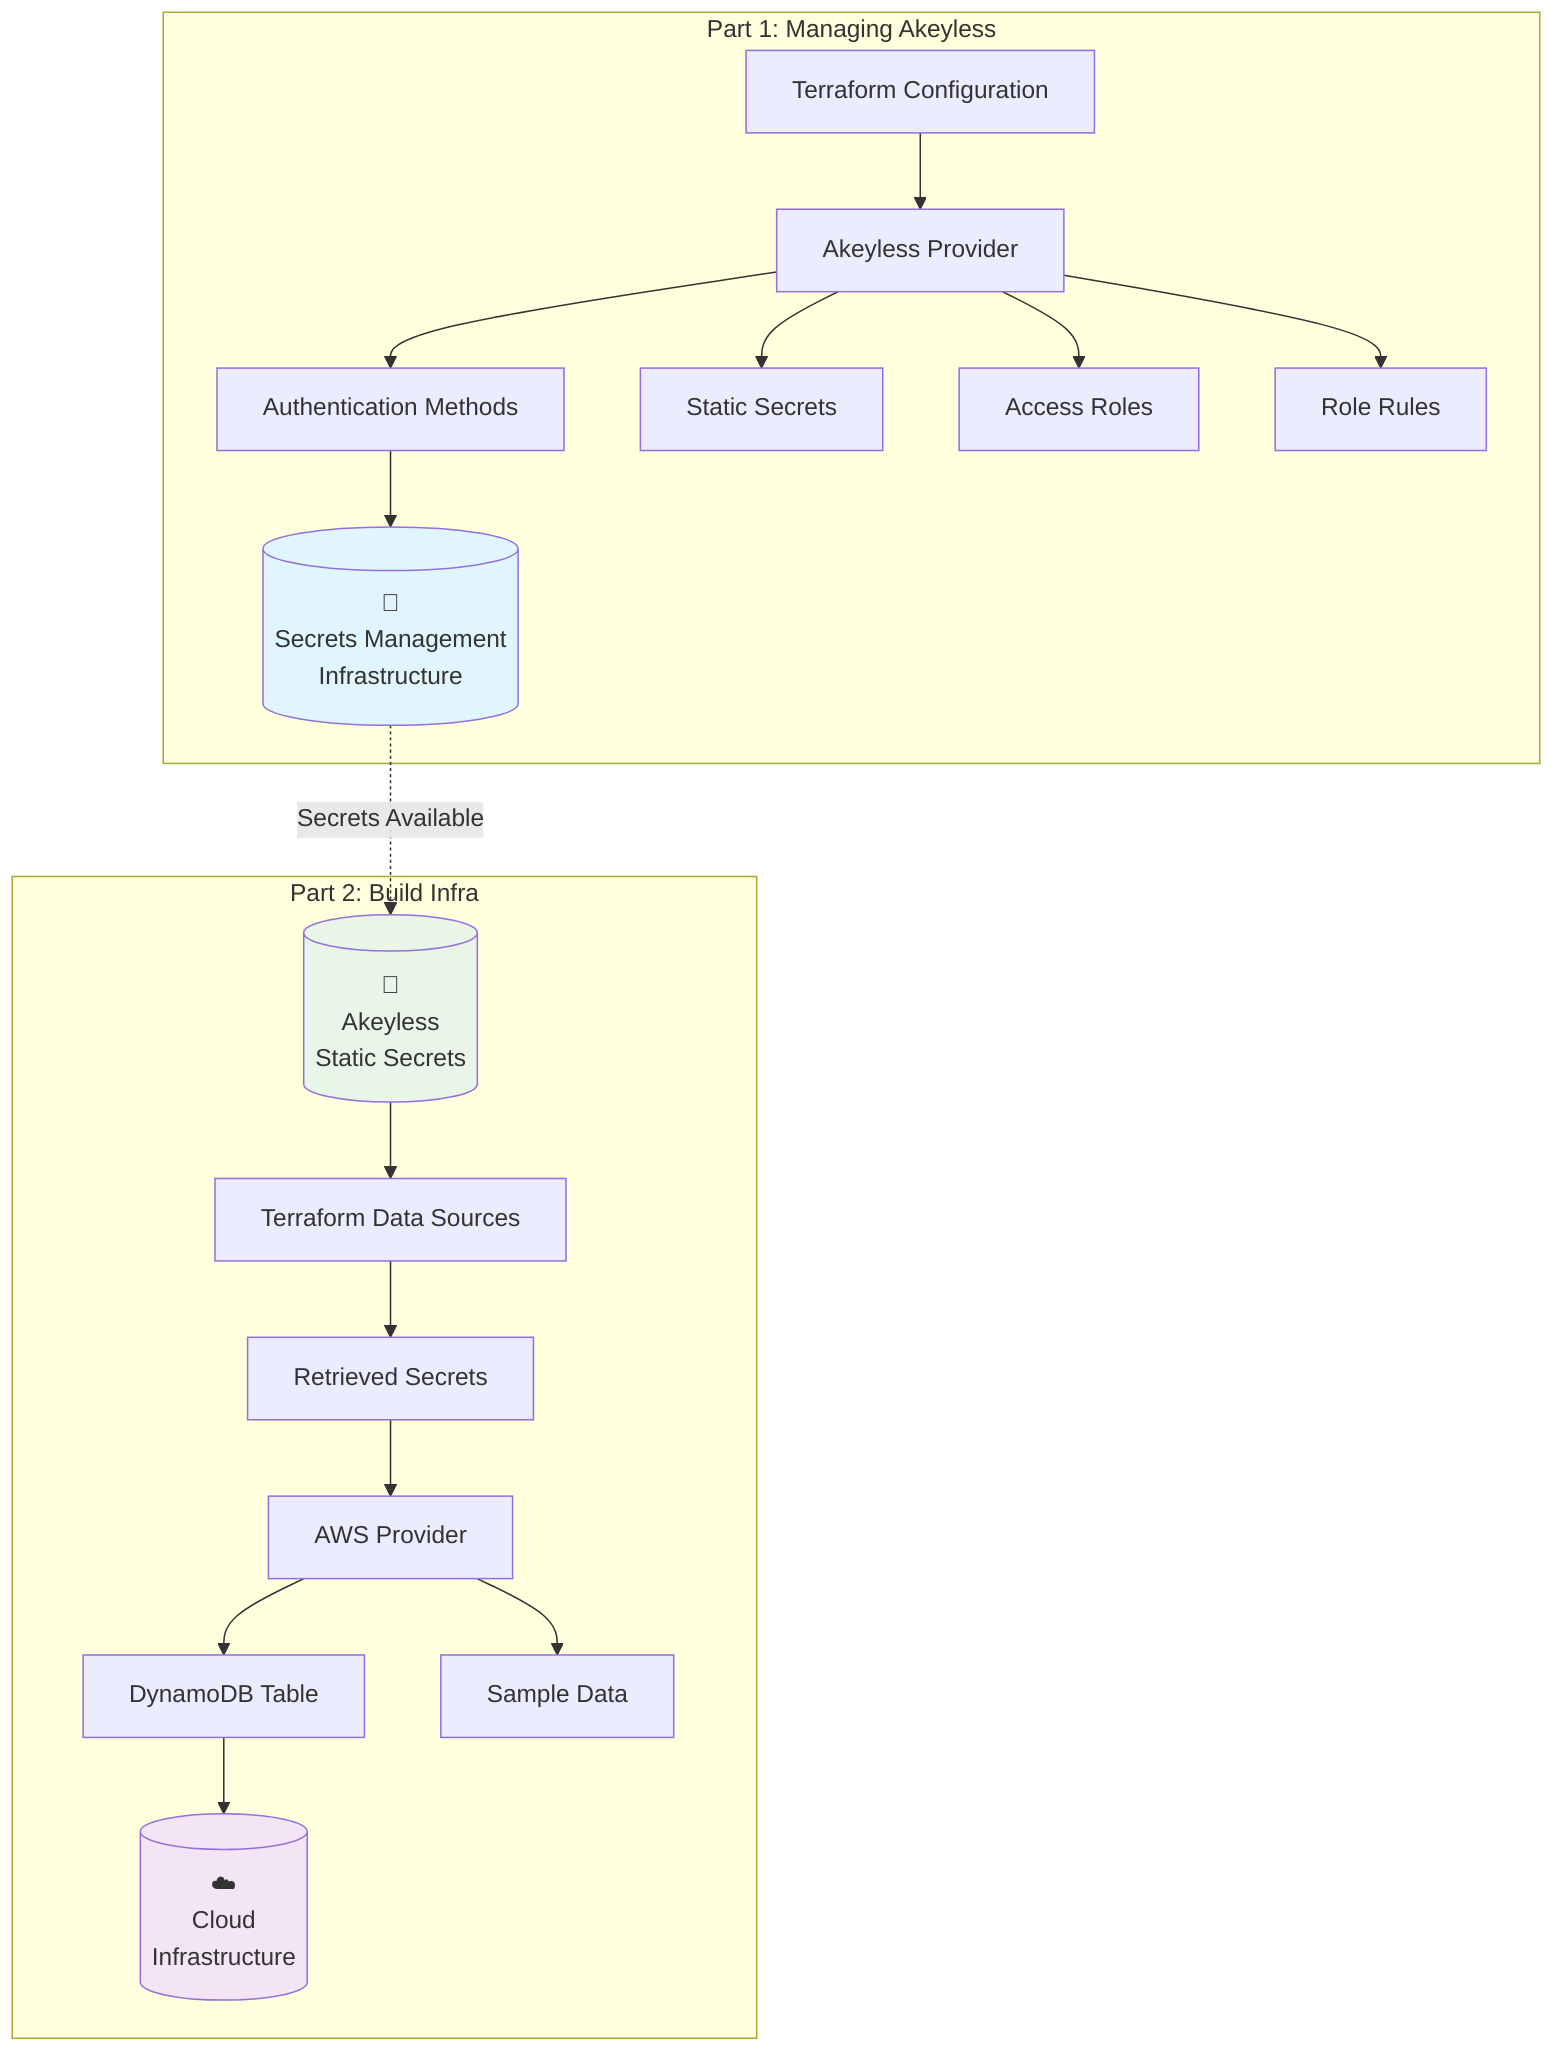 graph TB
    subgraph P1["Part 1: Managing Akeyless"]
        A1[Terraform Configuration] --> A2[Akeyless Provider]
        A2 --> A3[Authentication Methods]
        A2 --> A4[Static Secrets]
        A2 --> A5[Access Roles]
        A2 --> A6[Role Rules]
        A3 --> A7[("🔐<br/>Secrets Management<br/>Infrastructure")]
    end
    
    subgraph P2["Part 2: Build Infra"]
        B1[("🔐<br/>Akeyless<br/>Static Secrets")] --> B2[Terraform Data Sources]
        B2 --> B3[Retrieved Secrets]
        B3 --> B4[AWS Provider]
        B4 --> B5[DynamoDB Table]
        B4 --> B6[Sample Data]
        B5 --> B7[("☁️<br/>Cloud<br/>Infrastructure")]
    end
    
    A7 -.->|"Secrets Available"| B1
    
    style A7 fill:#e1f5fe
    style B7 fill:#f3e5f5
    style B1 fill:#e8f5e8